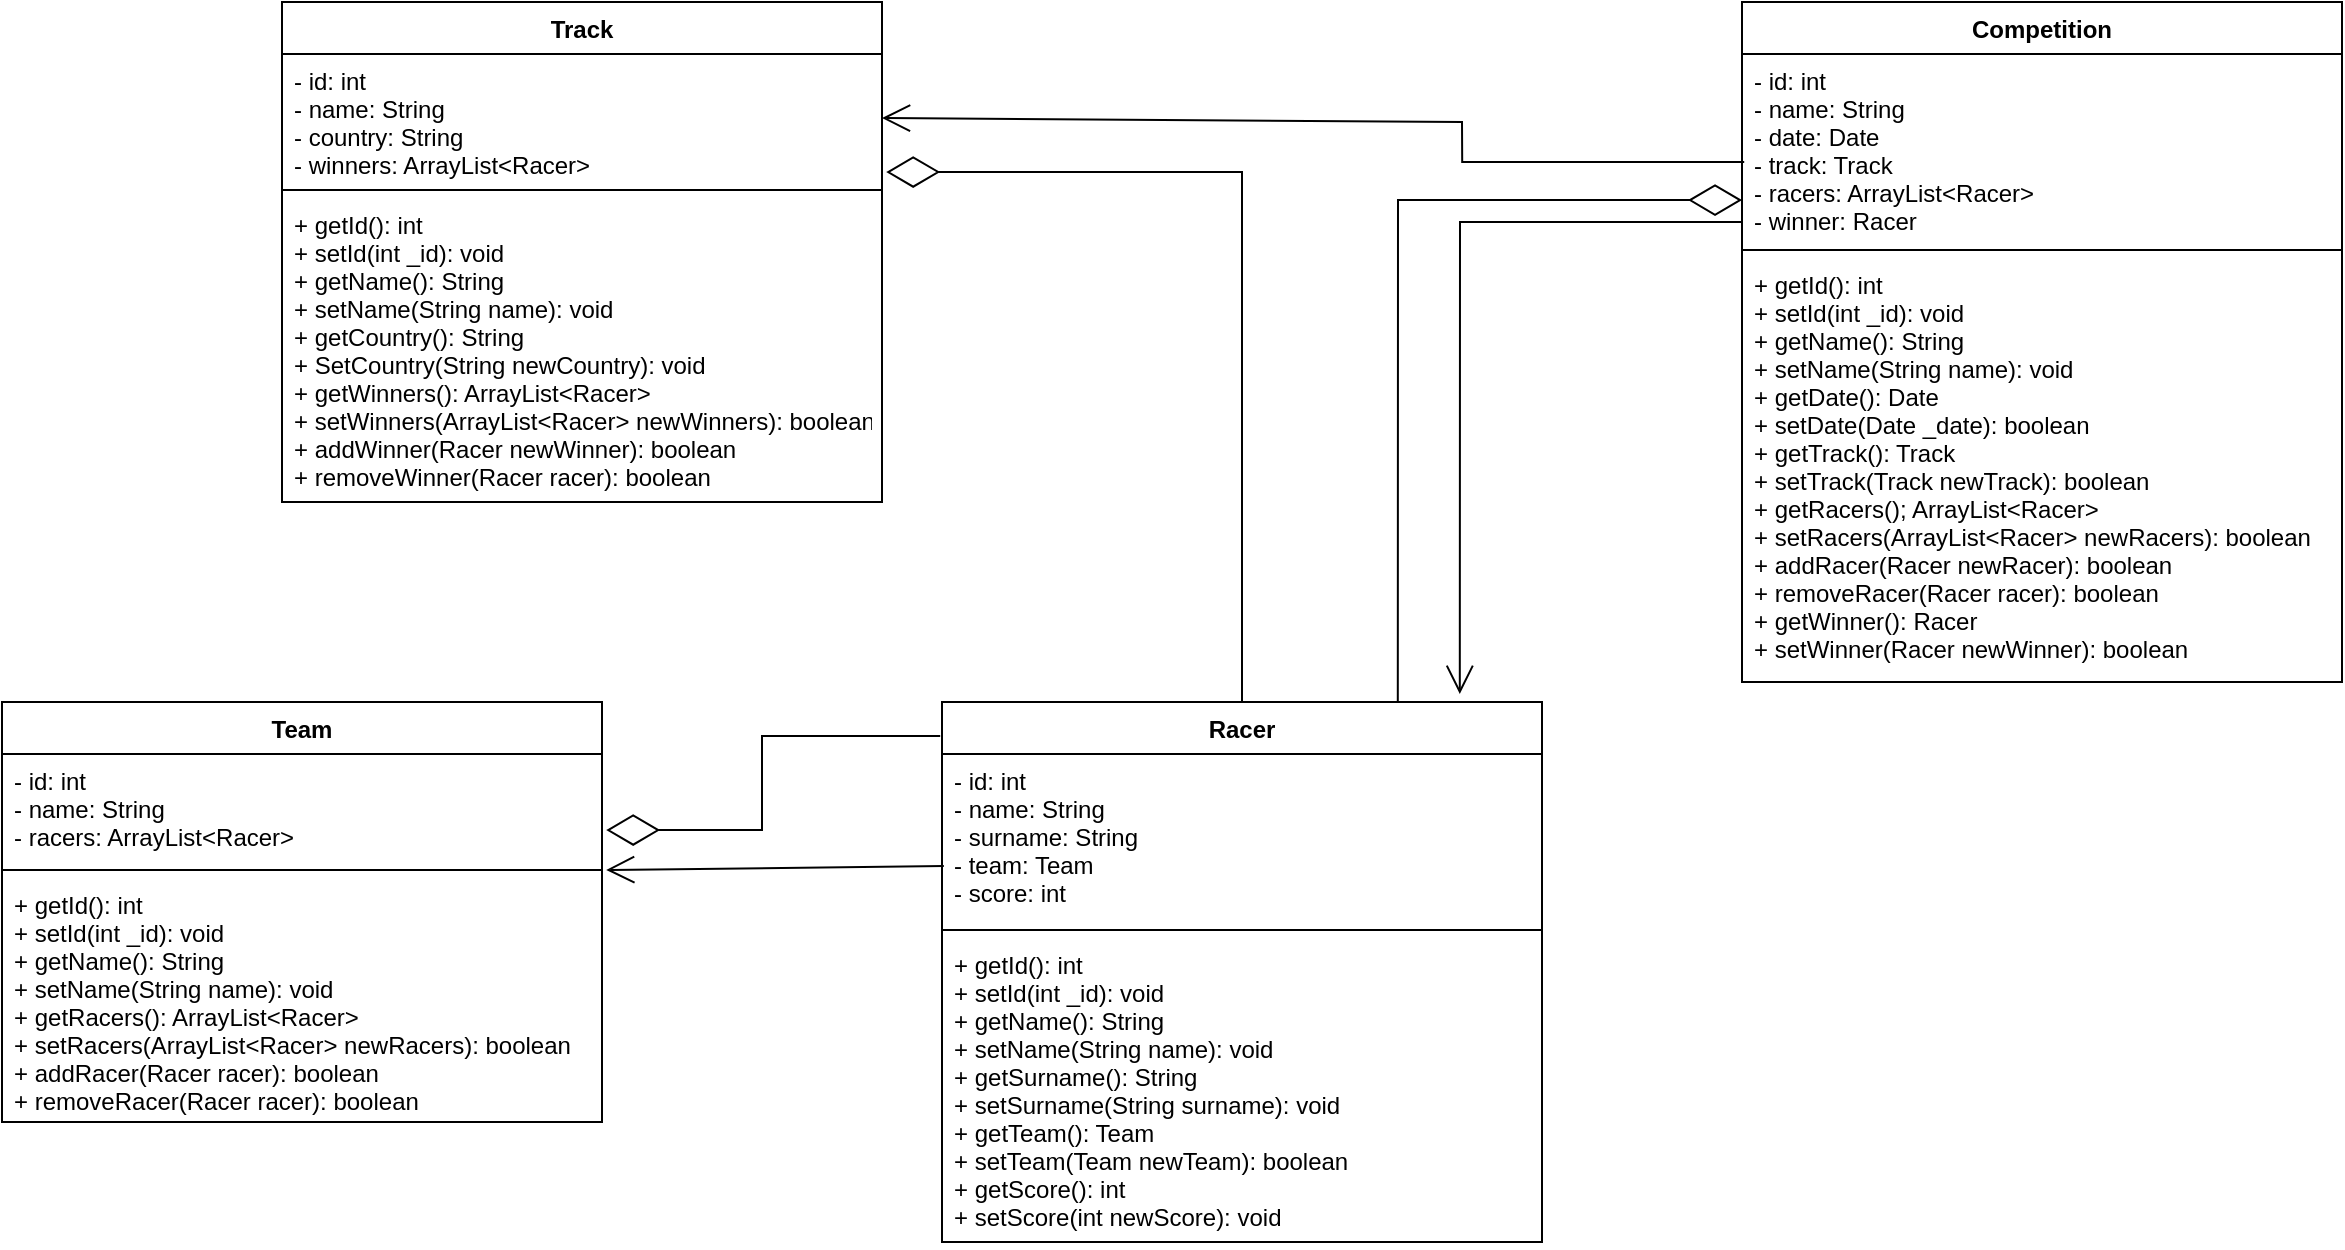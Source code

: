 <mxfile version="14.1.2" type="device"><diagram id="dU0qawMXYRAM4AdURFt-" name="Page-1"><mxGraphModel dx="2062" dy="794" grid="1" gridSize="10" guides="1" tooltips="1" connect="1" arrows="1" fold="1" page="1" pageScale="1" pageWidth="827" pageHeight="1169" math="0" shadow="0"><root><mxCell id="0"/><mxCell id="1" parent="0"/><mxCell id="IJQ3sb-EQk-WaLsvbPCc-9" value="Team" style="swimlane;fontStyle=1;align=center;verticalAlign=top;childLayout=stackLayout;horizontal=1;startSize=26;horizontalStack=0;resizeParent=1;resizeParentMax=0;resizeLast=0;collapsible=1;marginBottom=0;" vertex="1" parent="1"><mxGeometry y="400" width="300" height="210" as="geometry"><mxRectangle x="140" y="130" width="100" height="26" as="alternateBounds"/></mxGeometry></mxCell><mxCell id="IJQ3sb-EQk-WaLsvbPCc-10" value="- id: int&#10;- name: String&#10;- racers: ArrayList&lt;Racer&gt;" style="text;strokeColor=none;fillColor=none;align=left;verticalAlign=top;spacingLeft=4;spacingRight=4;overflow=hidden;rotatable=0;points=[[0,0.5],[1,0.5]];portConstraint=eastwest;" vertex="1" parent="IJQ3sb-EQk-WaLsvbPCc-9"><mxGeometry y="26" width="300" height="54" as="geometry"/></mxCell><mxCell id="IJQ3sb-EQk-WaLsvbPCc-11" value="" style="line;strokeWidth=1;fillColor=none;align=left;verticalAlign=middle;spacingTop=-1;spacingLeft=3;spacingRight=3;rotatable=0;labelPosition=right;points=[];portConstraint=eastwest;" vertex="1" parent="IJQ3sb-EQk-WaLsvbPCc-9"><mxGeometry y="80" width="300" height="8" as="geometry"/></mxCell><mxCell id="IJQ3sb-EQk-WaLsvbPCc-12" value="+ getId(): int&#10;+ setId(int _id): void&#10;+ getName(): String&#10;+ setName(String name): void&#10;+ getRacers(): ArrayList&lt;Racer&gt;&#10;+ setRacers(ArrayList&lt;Racer&gt; newRacers): boolean&#10;+ addRacer(Racer racer): boolean&#10;+ removeRacer(Racer racer): boolean" style="text;strokeColor=none;fillColor=none;align=left;verticalAlign=top;spacingLeft=4;spacingRight=4;overflow=hidden;rotatable=0;points=[[0,0.5],[1,0.5]];portConstraint=eastwest;" vertex="1" parent="IJQ3sb-EQk-WaLsvbPCc-9"><mxGeometry y="88" width="300" height="122" as="geometry"/></mxCell><mxCell id="IJQ3sb-EQk-WaLsvbPCc-17" value="Racer" style="swimlane;fontStyle=1;align=center;verticalAlign=top;childLayout=stackLayout;horizontal=1;startSize=26;horizontalStack=0;resizeParent=1;resizeParentMax=0;resizeLast=0;collapsible=1;marginBottom=0;" vertex="1" parent="1"><mxGeometry x="470" y="400" width="300" height="270" as="geometry"><mxRectangle x="140" y="130" width="100" height="26" as="alternateBounds"/></mxGeometry></mxCell><mxCell id="IJQ3sb-EQk-WaLsvbPCc-18" value="- id: int&#10;- name: String&#10;- surname: String&#10;- team: Team&#10;- score: int" style="text;strokeColor=none;fillColor=none;align=left;verticalAlign=top;spacingLeft=4;spacingRight=4;overflow=hidden;rotatable=0;points=[[0,0.5],[1,0.5]];portConstraint=eastwest;" vertex="1" parent="IJQ3sb-EQk-WaLsvbPCc-17"><mxGeometry y="26" width="300" height="84" as="geometry"/></mxCell><mxCell id="IJQ3sb-EQk-WaLsvbPCc-19" value="" style="line;strokeWidth=1;fillColor=none;align=left;verticalAlign=middle;spacingTop=-1;spacingLeft=3;spacingRight=3;rotatable=0;labelPosition=right;points=[];portConstraint=eastwest;" vertex="1" parent="IJQ3sb-EQk-WaLsvbPCc-17"><mxGeometry y="110" width="300" height="8" as="geometry"/></mxCell><mxCell id="IJQ3sb-EQk-WaLsvbPCc-20" value="+ getId(): int&#10;+ setId(int _id): void&#10;+ getName(): String&#10;+ setName(String name): void&#10;+ getSurname(): String&#10;+ setSurname(String surname): void&#10;+ getTeam(): Team&#10;+ setTeam(Team newTeam): boolean&#10;+ getScore(): int&#10;+ setScore(int newScore): void" style="text;strokeColor=none;fillColor=none;align=left;verticalAlign=top;spacingLeft=4;spacingRight=4;overflow=hidden;rotatable=0;points=[[0,0.5],[1,0.5]];portConstraint=eastwest;" vertex="1" parent="IJQ3sb-EQk-WaLsvbPCc-17"><mxGeometry y="118" width="300" height="152" as="geometry"/></mxCell><mxCell id="IJQ3sb-EQk-WaLsvbPCc-21" value="Track" style="swimlane;fontStyle=1;align=center;verticalAlign=top;childLayout=stackLayout;horizontal=1;startSize=26;horizontalStack=0;resizeParent=1;resizeParentMax=0;resizeLast=0;collapsible=1;marginBottom=0;" vertex="1" parent="1"><mxGeometry x="140" y="50" width="300" height="250" as="geometry"><mxRectangle x="140" y="130" width="100" height="26" as="alternateBounds"/></mxGeometry></mxCell><mxCell id="IJQ3sb-EQk-WaLsvbPCc-22" value="- id: int&#10;- name: String&#10;- country: String&#10;- winners: ArrayList&lt;Racer&gt;" style="text;strokeColor=none;fillColor=none;align=left;verticalAlign=top;spacingLeft=4;spacingRight=4;overflow=hidden;rotatable=0;points=[[0,0.5],[1,0.5]];portConstraint=eastwest;" vertex="1" parent="IJQ3sb-EQk-WaLsvbPCc-21"><mxGeometry y="26" width="300" height="64" as="geometry"/></mxCell><mxCell id="IJQ3sb-EQk-WaLsvbPCc-23" value="" style="line;strokeWidth=1;fillColor=none;align=left;verticalAlign=middle;spacingTop=-1;spacingLeft=3;spacingRight=3;rotatable=0;labelPosition=right;points=[];portConstraint=eastwest;" vertex="1" parent="IJQ3sb-EQk-WaLsvbPCc-21"><mxGeometry y="90" width="300" height="8" as="geometry"/></mxCell><mxCell id="IJQ3sb-EQk-WaLsvbPCc-24" value="+ getId(): int&#10;+ setId(int _id): void&#10;+ getName(): String&#10;+ setName(String name): void&#10;+ getCountry(): String&#10;+ SetCountry(String newCountry): void&#10;+ getWinners(): ArrayList&lt;Racer&gt;&#10;+ setWinners(ArrayList&lt;Racer&gt; newWinners): boolean&#10;+ addWinner(Racer newWinner): boolean&#10;+ removeWinner(Racer racer): boolean" style="text;strokeColor=none;fillColor=none;align=left;verticalAlign=top;spacingLeft=4;spacingRight=4;overflow=hidden;rotatable=0;points=[[0,0.5],[1,0.5]];portConstraint=eastwest;" vertex="1" parent="IJQ3sb-EQk-WaLsvbPCc-21"><mxGeometry y="98" width="300" height="152" as="geometry"/></mxCell><mxCell id="IJQ3sb-EQk-WaLsvbPCc-25" value="Competition" style="swimlane;fontStyle=1;align=center;verticalAlign=top;childLayout=stackLayout;horizontal=1;startSize=26;horizontalStack=0;resizeParent=1;resizeParentMax=0;resizeLast=0;collapsible=1;marginBottom=0;" vertex="1" parent="1"><mxGeometry x="870" y="50" width="300" height="340" as="geometry"><mxRectangle x="140" y="130" width="100" height="26" as="alternateBounds"/></mxGeometry></mxCell><mxCell id="IJQ3sb-EQk-WaLsvbPCc-26" value="- id: int&#10;- name: String&#10;- date: Date&#10;- track: Track&#10;- racers: ArrayList&lt;Racer&gt;&#10;- winner: Racer" style="text;strokeColor=none;fillColor=none;align=left;verticalAlign=top;spacingLeft=4;spacingRight=4;overflow=hidden;rotatable=0;points=[[0,0.5],[1,0.5]];portConstraint=eastwest;" vertex="1" parent="IJQ3sb-EQk-WaLsvbPCc-25"><mxGeometry y="26" width="300" height="94" as="geometry"/></mxCell><mxCell id="IJQ3sb-EQk-WaLsvbPCc-27" value="" style="line;strokeWidth=1;fillColor=none;align=left;verticalAlign=middle;spacingTop=-1;spacingLeft=3;spacingRight=3;rotatable=0;labelPosition=right;points=[];portConstraint=eastwest;" vertex="1" parent="IJQ3sb-EQk-WaLsvbPCc-25"><mxGeometry y="120" width="300" height="8" as="geometry"/></mxCell><mxCell id="IJQ3sb-EQk-WaLsvbPCc-28" value="+ getId(): int&#10;+ setId(int _id): void&#10;+ getName(): String&#10;+ setName(String name): void&#10;+ getDate(): Date&#10;+ setDate(Date _date): boolean&#10;+ getTrack(): Track&#10;+ setTrack(Track newTrack): boolean&#10;+ getRacers(); ArrayList&lt;Racer&gt;&#10;+ setRacers(ArrayList&lt;Racer&gt; newRacers): boolean&#10;+ addRacer(Racer newRacer): boolean&#10;+ removeRacer(Racer racer): boolean&#10;+ getWinner(): Racer&#10;+ setWinner(Racer newWinner): boolean" style="text;strokeColor=none;fillColor=none;align=left;verticalAlign=top;spacingLeft=4;spacingRight=4;overflow=hidden;rotatable=0;points=[[0,0.5],[1,0.5]];portConstraint=eastwest;" vertex="1" parent="IJQ3sb-EQk-WaLsvbPCc-25"><mxGeometry y="128" width="300" height="212" as="geometry"/></mxCell><mxCell id="IJQ3sb-EQk-WaLsvbPCc-29" value="" style="endArrow=open;endFill=1;endSize=12;html=1;exitX=0.003;exitY=0.667;exitDx=0;exitDy=0;exitPerimeter=0;entryX=1.007;entryY=1.074;entryDx=0;entryDy=0;entryPerimeter=0;" edge="1" parent="1" source="IJQ3sb-EQk-WaLsvbPCc-18" target="IJQ3sb-EQk-WaLsvbPCc-10"><mxGeometry width="160" relative="1" as="geometry"><mxPoint x="383.5" y="500" as="sourcePoint"/><mxPoint x="340" y="440" as="targetPoint"/></mxGeometry></mxCell><mxCell id="IJQ3sb-EQk-WaLsvbPCc-30" value="" style="endArrow=diamondThin;endFill=0;endSize=24;html=1;entryX=1.007;entryY=0.704;entryDx=0;entryDy=0;exitX=-0.003;exitY=0.063;exitDx=0;exitDy=0;exitPerimeter=0;rounded=0;entryPerimeter=0;" edge="1" parent="1" source="IJQ3sb-EQk-WaLsvbPCc-17" target="IJQ3sb-EQk-WaLsvbPCc-10"><mxGeometry width="160" relative="1" as="geometry"><mxPoint x="370" y="380" as="sourcePoint"/><mxPoint x="530" y="380" as="targetPoint"/><Array as="points"><mxPoint x="380" y="417"/><mxPoint x="380" y="464"/></Array></mxGeometry></mxCell><mxCell id="IJQ3sb-EQk-WaLsvbPCc-31" value="" style="endArrow=diamondThin;endFill=0;endSize=24;html=1;entryX=1.007;entryY=0.922;entryDx=0;entryDy=0;exitX=0.5;exitY=0;exitDx=0;exitDy=0;rounded=0;entryPerimeter=0;" edge="1" parent="1" source="IJQ3sb-EQk-WaLsvbPCc-17" target="IJQ3sb-EQk-WaLsvbPCc-22"><mxGeometry width="160" relative="1" as="geometry"><mxPoint x="617.0" y="290.01" as="sourcePoint"/><mxPoint x="450.0" y="337.016" as="targetPoint"/><Array as="points"><mxPoint x="620" y="135"/><mxPoint x="528" y="135"/></Array></mxGeometry></mxCell><mxCell id="IJQ3sb-EQk-WaLsvbPCc-32" value="" style="endArrow=diamondThin;endFill=0;endSize=24;html=1;entryX=0;entryY=0.777;entryDx=0;entryDy=0;exitX=0.5;exitY=0;exitDx=0;exitDy=0;rounded=0;entryPerimeter=0;" edge="1" parent="1" target="IJQ3sb-EQk-WaLsvbPCc-26"><mxGeometry width="160" relative="1" as="geometry"><mxPoint x="697.9" y="400" as="sourcePoint"/><mxPoint x="520.0" y="135.008" as="targetPoint"/><Array as="points"><mxPoint x="698" y="149"/></Array></mxGeometry></mxCell><mxCell id="IJQ3sb-EQk-WaLsvbPCc-33" value="" style="endArrow=open;endFill=1;endSize=12;html=1;exitX=0.003;exitY=0.667;exitDx=0;exitDy=0;exitPerimeter=0;entryX=0.863;entryY=-0.015;entryDx=0;entryDy=0;entryPerimeter=0;rounded=0;" edge="1" parent="1" target="IJQ3sb-EQk-WaLsvbPCc-17"><mxGeometry width="160" relative="1" as="geometry"><mxPoint x="870" y="159.998" as="sourcePoint"/><mxPoint x="701.2" y="161.966" as="targetPoint"/><Array as="points"><mxPoint x="729" y="160"/></Array></mxGeometry></mxCell><mxCell id="IJQ3sb-EQk-WaLsvbPCc-34" value="" style="endArrow=open;endFill=1;endSize=12;html=1;exitX=0.003;exitY=0.667;exitDx=0;exitDy=0;exitPerimeter=0;entryX=1;entryY=0.5;entryDx=0;entryDy=0;rounded=0;" edge="1" parent="1" target="IJQ3sb-EQk-WaLsvbPCc-22"><mxGeometry width="160" relative="1" as="geometry"><mxPoint x="871.1" y="129.998" as="sourcePoint"/><mxPoint x="730.0" y="365.95" as="targetPoint"/><Array as="points"><mxPoint x="730.1" y="130"/><mxPoint x="730" y="110"/></Array></mxGeometry></mxCell></root></mxGraphModel></diagram></mxfile>